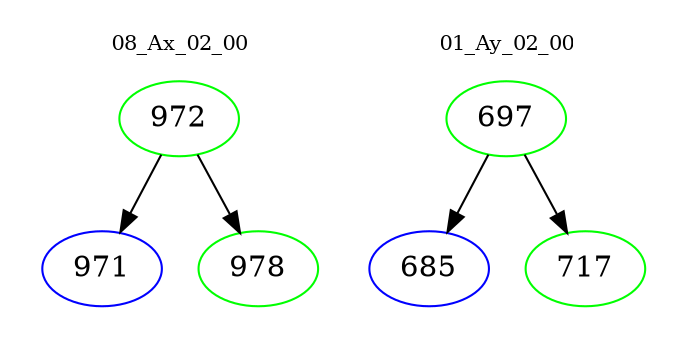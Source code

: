digraph{
subgraph cluster_0 {
color = white
label = "08_Ax_02_00";
fontsize=10;
T0_972 [label="972", color="green"]
T0_972 -> T0_971 [color="black"]
T0_971 [label="971", color="blue"]
T0_972 -> T0_978 [color="black"]
T0_978 [label="978", color="green"]
}
subgraph cluster_1 {
color = white
label = "01_Ay_02_00";
fontsize=10;
T1_697 [label="697", color="green"]
T1_697 -> T1_685 [color="black"]
T1_685 [label="685", color="blue"]
T1_697 -> T1_717 [color="black"]
T1_717 [label="717", color="green"]
}
}
